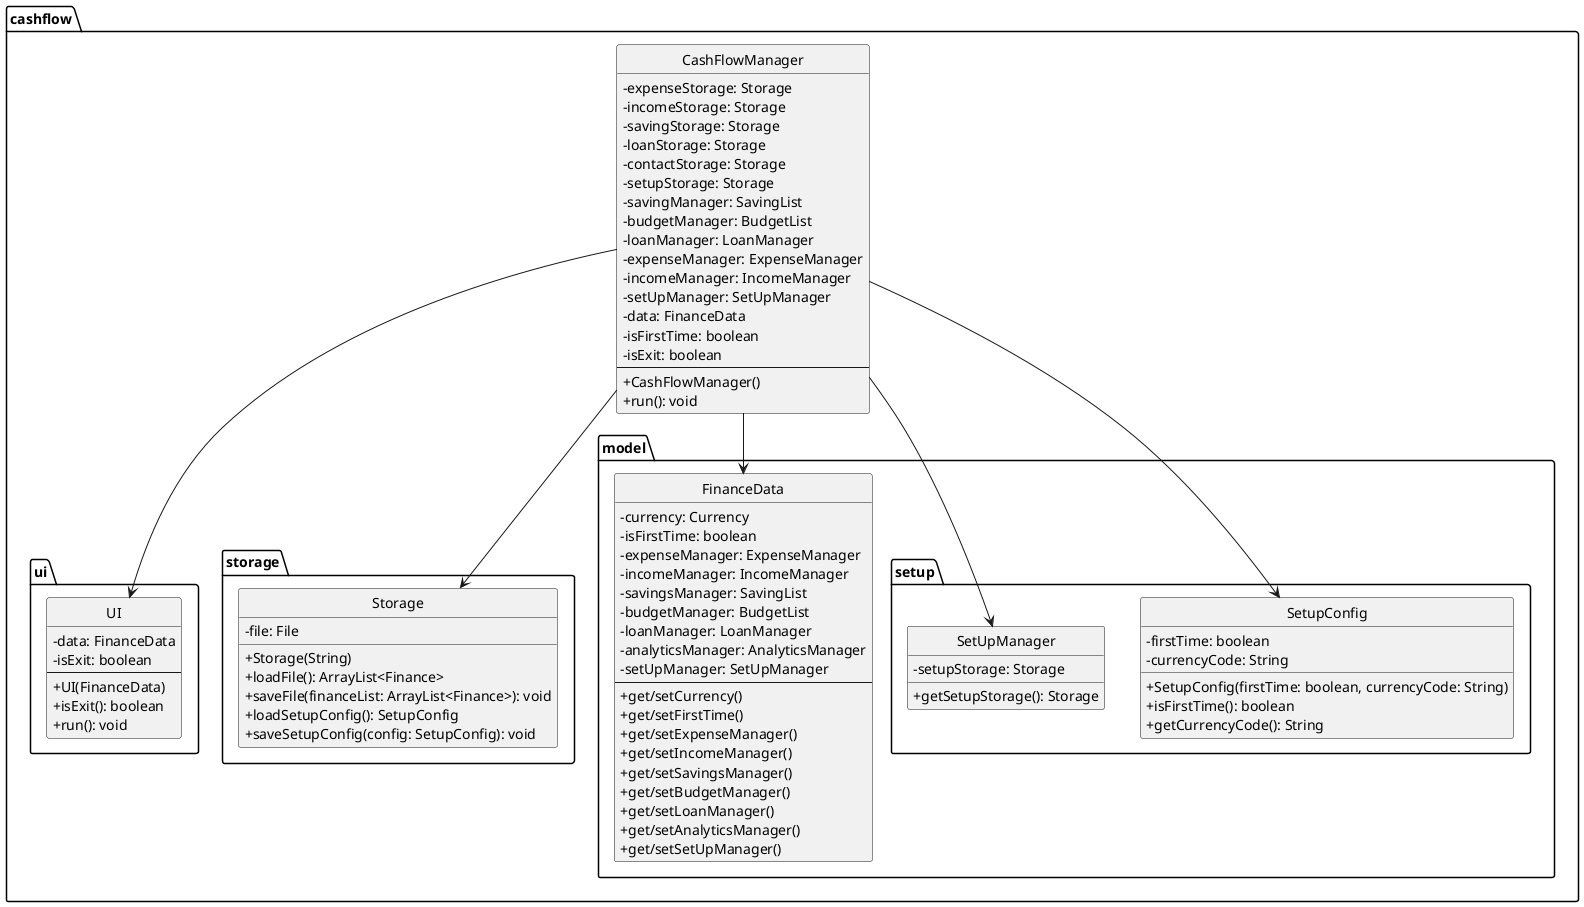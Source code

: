 @startuml
hide circle
skinparam classAttributeIconSize 0

package cashflow{
    class CashFlowManager {
        - expenseStorage: Storage
        - incomeStorage: Storage
        - savingStorage: Storage
        - loanStorage: Storage
        - contactStorage: Storage
        - setupStorage: Storage
        - savingManager: SavingList
        - budgetManager: BudgetList
        - loanManager: LoanManager
        - expenseManager: ExpenseManager
        - incomeManager: IncomeManager
        - setUpManager: SetUpManager
        - data: FinanceData
        - isFirstTime: boolean
        - isExit: boolean
        --
        + CashFlowManager()
        + run(): void
    }

    package cashflow.ui{
    class UI {
        - data: FinanceData
        - isExit: boolean
        --
        + UI(FinanceData)
        + isExit(): boolean
        + run(): void
    }
    }
    package storage{
        class Storage {
            - file: File
            + Storage(String)
            + loadFile(): ArrayList<Finance>
            + saveFile(financeList: ArrayList<Finance>): void
            + loadSetupConfig(): SetupConfig
            + saveSetupConfig(config: SetupConfig): void
        }
    }
    package cashflow.model{
        class FinanceData {
            - currency: Currency
            - isFirstTime: boolean
            - expenseManager: ExpenseManager
            - incomeManager: IncomeManager
            - savingsManager: SavingList
            - budgetManager: BudgetList
            - loanManager: LoanManager
            - analyticsManager: AnalyticsManager
            - setUpManager: SetUpManager
            --
            + get/setCurrency()
            + get/setFirstTime()
            + get/setExpenseManager()
            + get/setIncomeManager()
            + get/setSavingsManager()
            + get/setBudgetManager()
            + get/setLoanManager()
            + get/setAnalyticsManager()
            + get/setSetUpManager()
        }
        package setup{
            class SetupConfig {
                - firstTime: boolean
                - currencyCode: String
                + SetupConfig(firstTime: boolean, currencyCode: String)
                + isFirstTime(): boolean
                + getCurrencyCode(): String
            }
            class SetUpManager {
                - setupStorage: Storage
                + getSetupStorage(): Storage
            }
        }
    }
}






' Relationships
CashFlowManager --> cashflow.storage.Storage
CashFlowManager --> cashflow.model.setup.SetupConfig
CashFlowManager --> cashflow.model.FinanceData
CashFlowManager --> cashflow.model.setup.SetUpManager
CashFlowManager --> cashflow.ui.UI

@enduml
